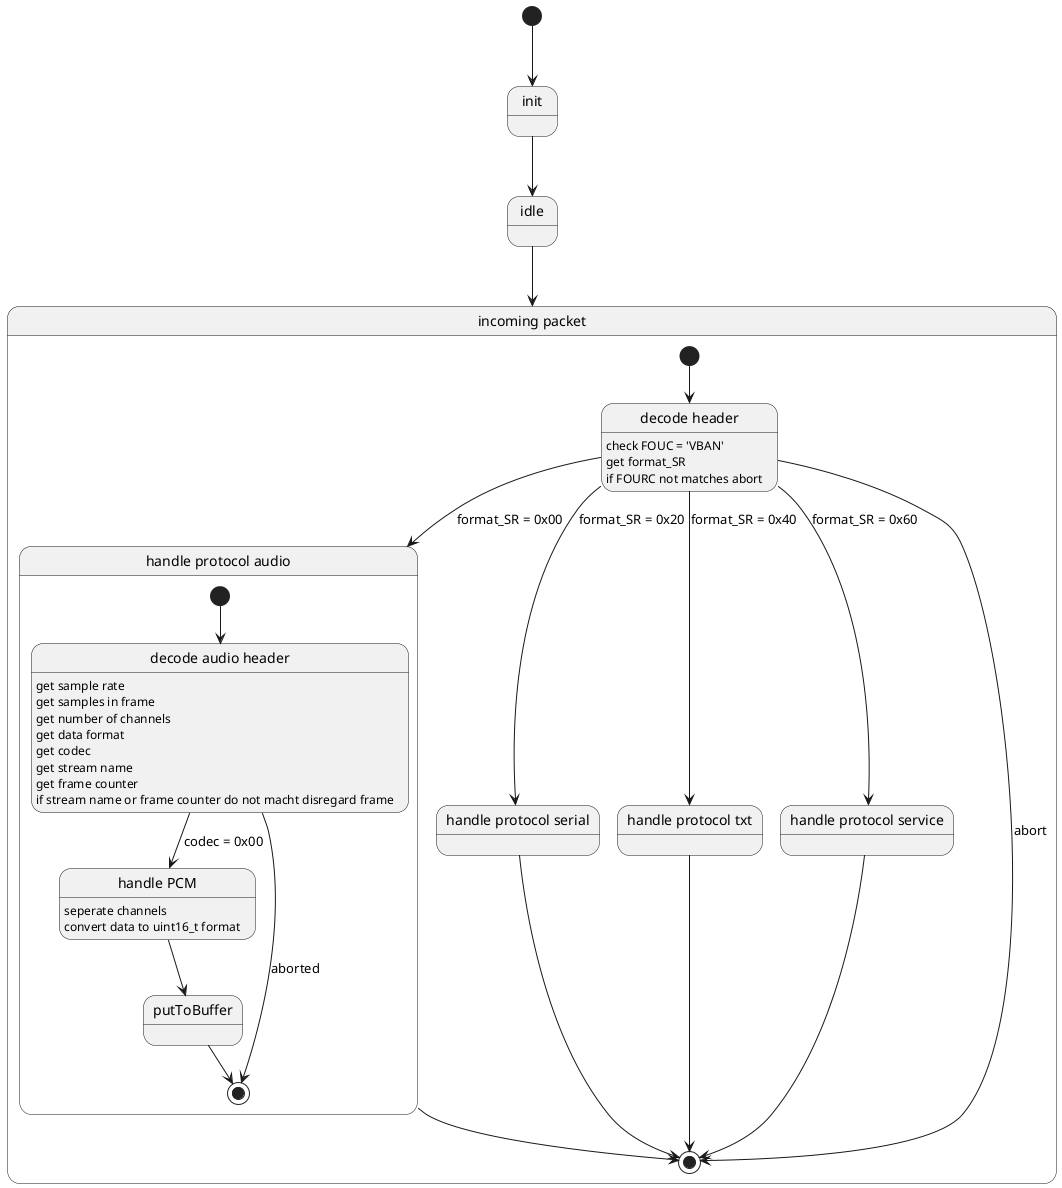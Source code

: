 @startuml state
    [*] --> init
    init --> idle
    idle --> recvPacket
    
    
    

    state "incoming packet" as recvPacket {
        [*] -d-> decHeader

        decHeader -d-> handelProtAudio : format_SR = 0x00
        decHeader -d-> handelProtSerial : format_SR = 0x20
        decHeader -d-> handelProtTxt : format_SR = 0x40
        decHeader -d-> handelProtService : format_SR = 0x60
        
        decHeader -d-> [*] : abort
        handelProtAudio -d-> [*]
        handelProtSerial -d-> [*]
        handelProtTxt -d-> [*]
        handelProtService -d-> [*]

        state "decode header" as decHeader{
            decHeader : check FOUC = 'VBAN'
            decHeader : get format_SR 
            decHeader : if FOURC not matches abort
        }
        state "handle protocol audio" as  handelProtAudio{
            [*] -d-> decAudioHeader
            decAudioHeader -d-> handlePCM : codec = 0x00
            handlePCM -d-> putToBuffer
            putToBuffer -d-> [*]
            decAudioHeader -d-> [*] : aborted

            state "decode audio header" as decAudioHeader {
                decAudioHeader : get sample rate
                decAudioHeader : get samples in frame
                decAudioHeader : get number of channels
                decAudioHeader : get data format
                decAudioHeader : get codec
                decAudioHeader : get stream name
                decAudioHeader : get frame counter
                decAudioHeader : if stream name or frame counter do not macht disregard frame
            }
            state "handle PCM" as handlePCM {
                handlePCM : seperate channels
                handlePCM : convert data to uint16_t format
            }
            
        }
        state "handle protocol serial" as  handelProtSerial{
            
        }
        state "handle protocol txt" as  handelProtTxt{
            
        }
        state "handle protocol service" as  handelProtService{
            
        }
        
    }
    
@enduml